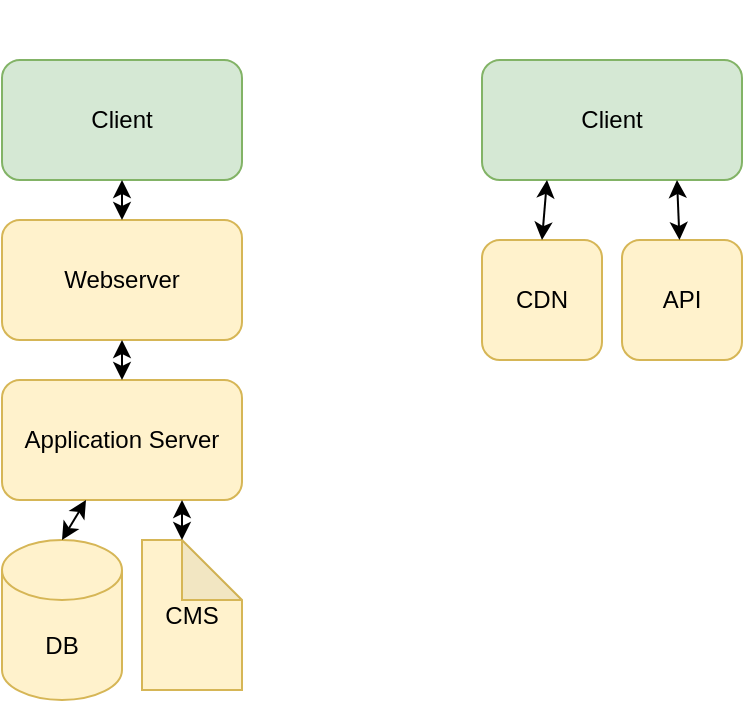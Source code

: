 <mxfile version="14.3.1" type="device"><diagram id="yVPxyL6lcWHxiqa2Xkcu" name="Page-1"><mxGraphModel dx="665" dy="963" grid="1" gridSize="10" guides="1" tooltips="1" connect="1" arrows="1" fold="1" page="1" pageScale="1" pageWidth="827" pageHeight="1169" math="0" shadow="0"><root><mxCell id="0"/><mxCell id="1" parent="0"/><mxCell id="gCUC7WFzurS5d2af4oBl-17" value="" style="group" vertex="1" connectable="0" parent="1"><mxGeometry x="90" y="110" width="120" height="350" as="geometry"/></mxCell><mxCell id="gCUC7WFzurS5d2af4oBl-1" value="Client" style="rounded=1;whiteSpace=wrap;html=1;fillColor=#d5e8d4;strokeColor=#82b366;" vertex="1" parent="gCUC7WFzurS5d2af4oBl-17"><mxGeometry y="30" width="120" height="60" as="geometry"/></mxCell><mxCell id="gCUC7WFzurS5d2af4oBl-2" value="Webserver" style="rounded=1;whiteSpace=wrap;html=1;fillColor=#fff2cc;strokeColor=#d6b656;" vertex="1" parent="gCUC7WFzurS5d2af4oBl-17"><mxGeometry y="110" width="120" height="60" as="geometry"/></mxCell><mxCell id="gCUC7WFzurS5d2af4oBl-3" value="Application Server" style="rounded=1;whiteSpace=wrap;html=1;fillColor=#fff2cc;strokeColor=#d6b656;" vertex="1" parent="gCUC7WFzurS5d2af4oBl-17"><mxGeometry y="190" width="120" height="60" as="geometry"/></mxCell><mxCell id="gCUC7WFzurS5d2af4oBl-4" value="DB" style="shape=cylinder3;whiteSpace=wrap;html=1;boundedLbl=1;backgroundOutline=1;size=15;fillColor=#fff2cc;strokeColor=#d6b656;" vertex="1" parent="gCUC7WFzurS5d2af4oBl-17"><mxGeometry y="270" width="60" height="80" as="geometry"/></mxCell><mxCell id="gCUC7WFzurS5d2af4oBl-5" value="CMS" style="shape=note;whiteSpace=wrap;html=1;backgroundOutline=1;darkOpacity=0.05;fillColor=#fff2cc;strokeColor=#d6b656;" vertex="1" parent="gCUC7WFzurS5d2af4oBl-17"><mxGeometry x="70" y="270" width="50" height="75" as="geometry"/></mxCell><mxCell id="gCUC7WFzurS5d2af4oBl-6" value="" style="endArrow=classic;startArrow=classic;html=1;entryX=0.5;entryY=1;entryDx=0;entryDy=0;exitX=0.5;exitY=0;exitDx=0;exitDy=0;" edge="1" parent="gCUC7WFzurS5d2af4oBl-17" source="gCUC7WFzurS5d2af4oBl-3" target="gCUC7WFzurS5d2af4oBl-2"><mxGeometry width="50" height="50" relative="1" as="geometry"><mxPoint x="180" y="210" as="sourcePoint"/><mxPoint x="230" y="160" as="targetPoint"/></mxGeometry></mxCell><mxCell id="gCUC7WFzurS5d2af4oBl-7" value="" style="endArrow=classic;startArrow=classic;html=1;entryX=0.5;entryY=1;entryDx=0;entryDy=0;exitX=0.5;exitY=0;exitDx=0;exitDy=0;" edge="1" parent="gCUC7WFzurS5d2af4oBl-17" source="gCUC7WFzurS5d2af4oBl-2" target="gCUC7WFzurS5d2af4oBl-1"><mxGeometry width="50" height="50" relative="1" as="geometry"><mxPoint x="130" y="140" as="sourcePoint"/><mxPoint x="180" y="90" as="targetPoint"/></mxGeometry></mxCell><mxCell id="gCUC7WFzurS5d2af4oBl-8" value="" style="endArrow=classic;startArrow=classic;html=1;exitX=0.5;exitY=0;exitDx=0;exitDy=0;exitPerimeter=0;" edge="1" parent="gCUC7WFzurS5d2af4oBl-17" source="gCUC7WFzurS5d2af4oBl-4" target="gCUC7WFzurS5d2af4oBl-3"><mxGeometry width="50" height="50" relative="1" as="geometry"><mxPoint x="-60" y="320" as="sourcePoint"/><mxPoint x="-10" y="270" as="targetPoint"/></mxGeometry></mxCell><mxCell id="gCUC7WFzurS5d2af4oBl-9" value="" style="endArrow=classic;startArrow=classic;html=1;entryX=0.75;entryY=1;entryDx=0;entryDy=0;exitX=0;exitY=0;exitDx=20;exitDy=0;exitPerimeter=0;" edge="1" parent="gCUC7WFzurS5d2af4oBl-17" source="gCUC7WFzurS5d2af4oBl-5" target="gCUC7WFzurS5d2af4oBl-3"><mxGeometry width="50" height="50" relative="1" as="geometry"><mxPoint x="160" y="290" as="sourcePoint"/><mxPoint x="210" y="240" as="targetPoint"/></mxGeometry></mxCell><mxCell id="gCUC7WFzurS5d2af4oBl-18" value="" style="group" vertex="1" connectable="0" parent="1"><mxGeometry x="330" y="110" width="130" height="180" as="geometry"/></mxCell><mxCell id="gCUC7WFzurS5d2af4oBl-10" value="Client" style="rounded=1;whiteSpace=wrap;html=1;fillColor=#d5e8d4;strokeColor=#82b366;" vertex="1" parent="gCUC7WFzurS5d2af4oBl-18"><mxGeometry y="30" width="130" height="60" as="geometry"/></mxCell><mxCell id="gCUC7WFzurS5d2af4oBl-11" value="CDN" style="rounded=1;whiteSpace=wrap;html=1;fillColor=#fff2cc;strokeColor=#d6b656;" vertex="1" parent="gCUC7WFzurS5d2af4oBl-18"><mxGeometry y="120" width="60" height="60" as="geometry"/></mxCell><mxCell id="gCUC7WFzurS5d2af4oBl-12" value="API" style="rounded=1;whiteSpace=wrap;html=1;fillColor=#fff2cc;strokeColor=#d6b656;" vertex="1" parent="gCUC7WFzurS5d2af4oBl-18"><mxGeometry x="70" y="120" width="60" height="60" as="geometry"/></mxCell><mxCell id="gCUC7WFzurS5d2af4oBl-13" value="" style="endArrow=classic;startArrow=classic;html=1;entryX=0.25;entryY=1;entryDx=0;entryDy=0;exitX=0.5;exitY=0;exitDx=0;exitDy=0;" edge="1" parent="gCUC7WFzurS5d2af4oBl-18" source="gCUC7WFzurS5d2af4oBl-11" target="gCUC7WFzurS5d2af4oBl-10"><mxGeometry width="50" height="50" relative="1" as="geometry"><mxPoint x="-30" y="290" as="sourcePoint"/><mxPoint x="20" y="240" as="targetPoint"/></mxGeometry></mxCell><mxCell id="gCUC7WFzurS5d2af4oBl-14" value="" style="endArrow=classic;startArrow=classic;html=1;entryX=0.75;entryY=1;entryDx=0;entryDy=0;" edge="1" parent="gCUC7WFzurS5d2af4oBl-18" source="gCUC7WFzurS5d2af4oBl-12" target="gCUC7WFzurS5d2af4oBl-10"><mxGeometry width="50" height="50" relative="1" as="geometry"><mxPoint x="40" y="130" as="sourcePoint"/><mxPoint x="42.5" y="100" as="targetPoint"/></mxGeometry></mxCell></root></mxGraphModel></diagram></mxfile>
